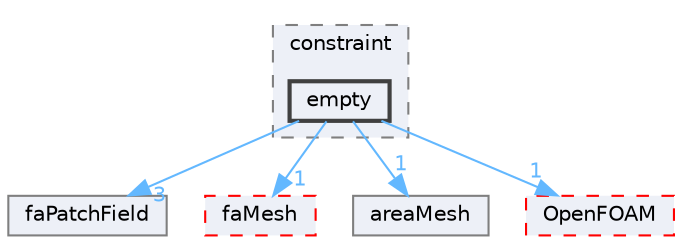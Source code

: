 digraph "src/finiteArea/fields/faPatchFields/constraint/empty"
{
 // LATEX_PDF_SIZE
  bgcolor="transparent";
  edge [fontname=Helvetica,fontsize=10,labelfontname=Helvetica,labelfontsize=10];
  node [fontname=Helvetica,fontsize=10,shape=box,height=0.2,width=0.4];
  compound=true
  subgraph clusterdir_38e6e87377e490685541aa483d891142 {
    graph [ bgcolor="#edf0f7", pencolor="grey50", label="constraint", fontname=Helvetica,fontsize=10 style="filled,dashed", URL="dir_38e6e87377e490685541aa483d891142.html",tooltip=""]
  dir_7aa6d253abf000a27dc334dcf5fababe [label="empty", fillcolor="#edf0f7", color="grey25", style="filled,bold", URL="dir_7aa6d253abf000a27dc334dcf5fababe.html",tooltip=""];
  }
  dir_45bb735b99283f509e93082dc5349c43 [label="faPatchField", fillcolor="#edf0f7", color="grey50", style="filled", URL="dir_45bb735b99283f509e93082dc5349c43.html",tooltip=""];
  dir_f14612db68a06d13a87d37d60dc895d5 [label="faMesh", fillcolor="#edf0f7", color="red", style="filled,dashed", URL="dir_f14612db68a06d13a87d37d60dc895d5.html",tooltip=""];
  dir_aa4bce7a1abbd72ee1f4d02ddf362a3b [label="areaMesh", fillcolor="#edf0f7", color="grey50", style="filled", URL="dir_aa4bce7a1abbd72ee1f4d02ddf362a3b.html",tooltip=""];
  dir_c5473ff19b20e6ec4dfe5c310b3778a8 [label="OpenFOAM", fillcolor="#edf0f7", color="red", style="filled,dashed", URL="dir_c5473ff19b20e6ec4dfe5c310b3778a8.html",tooltip=""];
  dir_7aa6d253abf000a27dc334dcf5fababe->dir_45bb735b99283f509e93082dc5349c43 [headlabel="3", labeldistance=1.5 headhref="dir_001131_001306.html" href="dir_001131_001306.html" color="steelblue1" fontcolor="steelblue1"];
  dir_7aa6d253abf000a27dc334dcf5fababe->dir_aa4bce7a1abbd72ee1f4d02ddf362a3b [headlabel="1", labeldistance=1.5 headhref="dir_001131_000121.html" href="dir_001131_000121.html" color="steelblue1" fontcolor="steelblue1"];
  dir_7aa6d253abf000a27dc334dcf5fababe->dir_c5473ff19b20e6ec4dfe5c310b3778a8 [headlabel="1", labeldistance=1.5 headhref="dir_001131_002695.html" href="dir_001131_002695.html" color="steelblue1" fontcolor="steelblue1"];
  dir_7aa6d253abf000a27dc334dcf5fababe->dir_f14612db68a06d13a87d37d60dc895d5 [headlabel="1", labeldistance=1.5 headhref="dir_001131_001295.html" href="dir_001131_001295.html" color="steelblue1" fontcolor="steelblue1"];
}
